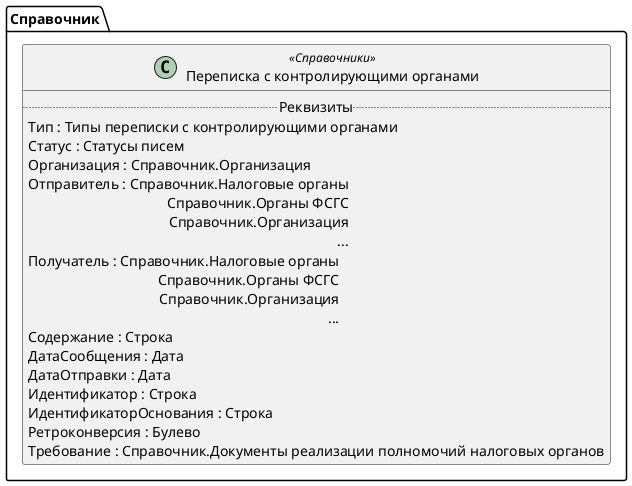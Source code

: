 ﻿@startuml ПерепискаСКонтролирующимиОрганами
'!include templates.wsd
'..\include templates.wsd
class Справочник.ПерепискаСКонтролирующимиОрганами as "Переписка с контролирующими органами" <<Справочники>>
{
..Реквизиты..
Тип : Типы переписки с контролирующими органами
Статус : Статусы писем
Организация : Справочник.Организация
Отправитель : Справочник.Налоговые органы\rСправочник.Органы ФСГС\rСправочник.Организация\r...
Получатель : Справочник.Налоговые органы\rСправочник.Органы ФСГС\rСправочник.Организация\r...
Содержание : Строка
ДатаСообщения : Дата
ДатаОтправки : Дата
Идентификатор : Строка
ИдентификаторОснования : Строка
Ретроконверсия : Булево
Требование : Справочник.Документы реализации полномочий налоговых органов
}
@enduml
